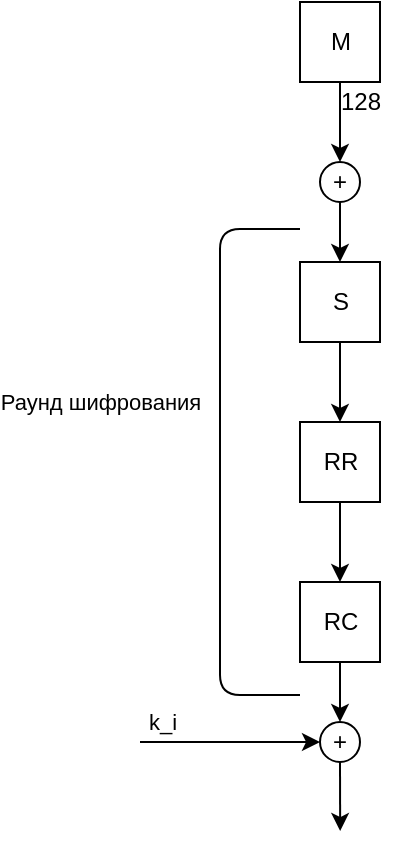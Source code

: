 <mxfile>
    <diagram id="JeN3XUHXLwPGz5JMCtcu" name="Страница 1">
        <mxGraphModel dx="901" dy="472" grid="0" gridSize="10" guides="1" tooltips="1" connect="1" arrows="1" fold="1" page="1" pageScale="1" pageWidth="1654" pageHeight="2336" math="0" shadow="0">
            <root>
                <mxCell id="0"/>
                <mxCell id="1" parent="0"/>
                <mxCell id="121" style="edgeStyle=none;html=1;exitX=0.5;exitY=1;exitDx=0;exitDy=0;entryX=0.5;entryY=0;entryDx=0;entryDy=0;" edge="1" parent="1" source="113" target="119">
                    <mxGeometry relative="1" as="geometry"/>
                </mxCell>
                <mxCell id="113" value="M" style="html=1;dashed=0;whitespace=wrap;" parent="1" vertex="1">
                    <mxGeometry x="170" y="50" width="40" height="40" as="geometry"/>
                </mxCell>
                <mxCell id="123" style="edgeStyle=none;html=1;exitX=0.5;exitY=1;exitDx=0;exitDy=0;entryX=0.5;entryY=0;entryDx=0;entryDy=0;" edge="1" parent="1" source="119" target="122">
                    <mxGeometry relative="1" as="geometry"/>
                </mxCell>
                <mxCell id="134" style="edgeStyle=none;html=1;endArrow=none;endFill=0;" edge="1" parent="1">
                    <mxGeometry relative="1" as="geometry">
                        <mxPoint x="170" y="163.5" as="sourcePoint"/>
                        <mxPoint x="170" y="396.5" as="targetPoint"/>
                        <Array as="points">
                            <mxPoint x="130" y="163.5"/>
                            <mxPoint x="130" y="396.5"/>
                        </Array>
                    </mxGeometry>
                </mxCell>
                <mxCell id="135" value="Раунд шифрования" style="edgeLabel;html=1;align=center;verticalAlign=middle;resizable=0;points=[];" vertex="1" connectable="0" parent="134">
                    <mxGeometry x="-0.165" y="-1" relative="1" as="geometry">
                        <mxPoint x="-59" y="-4" as="offset"/>
                    </mxGeometry>
                </mxCell>
                <mxCell id="119" value="+" style="ellipse;whiteSpace=wrap;html=1;" vertex="1" parent="1">
                    <mxGeometry x="180" y="130" width="20" height="20" as="geometry"/>
                </mxCell>
                <mxCell id="120" value="128" style="text;html=1;resizable=0;autosize=1;align=center;verticalAlign=middle;points=[];fillColor=none;strokeColor=none;rounded=0;" vertex="1" parent="1">
                    <mxGeometry x="180" y="90" width="40" height="20" as="geometry"/>
                </mxCell>
                <mxCell id="125" style="edgeStyle=none;html=1;exitX=0.5;exitY=1;exitDx=0;exitDy=0;entryX=0.5;entryY=0;entryDx=0;entryDy=0;" edge="1" parent="1" source="122" target="124">
                    <mxGeometry relative="1" as="geometry"/>
                </mxCell>
                <mxCell id="122" value="S" style="html=1;dashed=0;whitespace=wrap;" vertex="1" parent="1">
                    <mxGeometry x="170" y="180" width="40" height="40" as="geometry"/>
                </mxCell>
                <mxCell id="128" style="edgeStyle=none;html=1;exitX=0.5;exitY=1;exitDx=0;exitDy=0;entryX=0.5;entryY=0;entryDx=0;entryDy=0;" edge="1" parent="1" source="124" target="126">
                    <mxGeometry relative="1" as="geometry"/>
                </mxCell>
                <mxCell id="124" value="RR" style="html=1;dashed=0;whitespace=wrap;" vertex="1" parent="1">
                    <mxGeometry x="170" y="260" width="40" height="40" as="geometry"/>
                </mxCell>
                <mxCell id="129" style="edgeStyle=none;html=1;exitX=0.5;exitY=1;exitDx=0;exitDy=0;entryX=0.5;entryY=0;entryDx=0;entryDy=0;" edge="1" parent="1" source="126" target="127">
                    <mxGeometry relative="1" as="geometry"/>
                </mxCell>
                <mxCell id="126" value="RC" style="html=1;dashed=0;whitespace=wrap;" vertex="1" parent="1">
                    <mxGeometry x="170" y="340" width="40" height="40" as="geometry"/>
                </mxCell>
                <mxCell id="136" style="edgeStyle=none;html=1;exitX=0.5;exitY=1;exitDx=0;exitDy=0;endArrow=classic;endFill=1;" edge="1" parent="1" source="127">
                    <mxGeometry relative="1" as="geometry">
                        <mxPoint x="190.081" y="464.505" as="targetPoint"/>
                    </mxGeometry>
                </mxCell>
                <mxCell id="127" value="+" style="ellipse;whiteSpace=wrap;html=1;" vertex="1" parent="1">
                    <mxGeometry x="180" y="410" width="20" height="20" as="geometry"/>
                </mxCell>
                <mxCell id="130" style="edgeStyle=none;html=1;entryX=0;entryY=0.5;entryDx=0;entryDy=0;" edge="1" parent="1" target="127">
                    <mxGeometry relative="1" as="geometry">
                        <mxPoint x="90" y="420" as="sourcePoint"/>
                    </mxGeometry>
                </mxCell>
                <mxCell id="131" value="k_i" style="edgeLabel;html=1;align=center;verticalAlign=middle;resizable=0;points=[];" vertex="1" connectable="0" parent="130">
                    <mxGeometry x="-0.496" relative="1" as="geometry">
                        <mxPoint x="-12" y="-10" as="offset"/>
                    </mxGeometry>
                </mxCell>
            </root>
        </mxGraphModel>
    </diagram>
</mxfile>